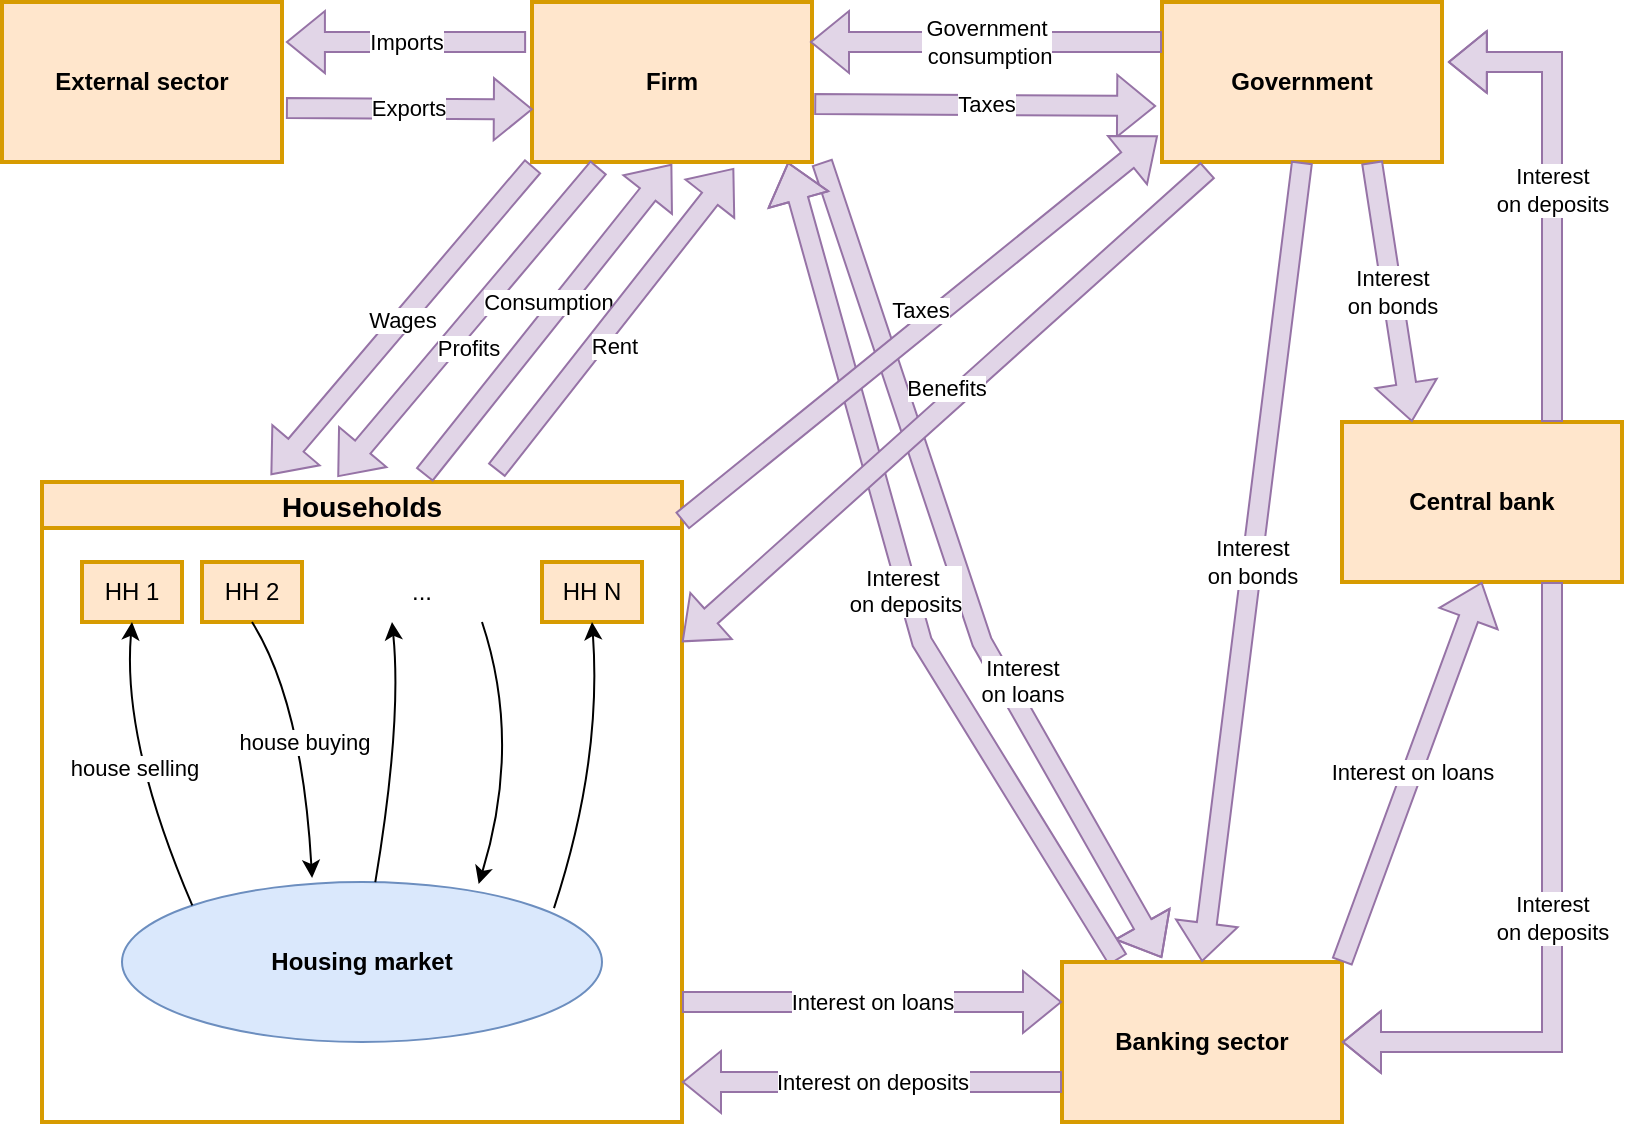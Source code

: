 <mxfile version="20.8.20" type="github">
  <diagram name="Page-1" id="2zhF82C1bgts54StES3e">
    <mxGraphModel dx="1434" dy="771" grid="1" gridSize="10" guides="1" tooltips="1" connect="1" arrows="1" fold="1" page="1" pageScale="1" pageWidth="850" pageHeight="1100" math="0" shadow="0">
      <root>
        <mxCell id="0" />
        <mxCell id="1" parent="0" />
        <mxCell id="grKAgizqmmUL7Xd6gHVJ-4" value="&lt;div&gt;Interest &lt;br&gt;&lt;/div&gt;&lt;div&gt;on loans&lt;/div&gt;" style="endArrow=classic;html=1;rounded=0;entryX=0.357;entryY=-0.025;entryDx=0;entryDy=0;shape=flexArrow;strokeWidth=1;endSize=6;targetPerimeterSpacing=0;fillColor=#e1d5e7;strokeColor=#9673a6;entryPerimeter=0;verticalAlign=top;labelBorderColor=none;fontColor=default;" edge="1" parent="1" target="zsLK717KQM9R8cQD8Umy-13">
          <mxGeometry x="0.209" y="17" width="50" height="50" relative="1" as="geometry">
            <mxPoint x="430" y="160" as="sourcePoint" />
            <mxPoint x="580" y="470" as="targetPoint" />
            <Array as="points">
              <mxPoint x="510" y="400" />
            </Array>
            <mxPoint as="offset" />
          </mxGeometry>
        </mxCell>
        <mxCell id="grKAgizqmmUL7Xd6gHVJ-5" value="&lt;div&gt;Interest&lt;/div&gt;&lt;div&gt;&amp;nbsp;on deposits&lt;/div&gt;" style="endArrow=classic;html=1;rounded=0;exitX=0.2;exitY=-0.012;exitDx=0;exitDy=0;shape=flexArrow;strokeWidth=1;endSize=6;targetPerimeterSpacing=0;fillColor=#e1d5e7;strokeColor=#9673a6;startArrow=none;startFill=0;exitPerimeter=0;entryX=0.914;entryY=1;entryDx=0;entryDy=0;entryPerimeter=0;verticalAlign=bottom;labelBorderColor=none;" edge="1" parent="1" source="zsLK717KQM9R8cQD8Umy-13" target="zsLK717KQM9R8cQD8Umy-14">
          <mxGeometry x="-0.086" y="7" width="50" height="50" relative="1" as="geometry">
            <mxPoint x="550" y="479.5" as="sourcePoint" />
            <mxPoint x="360" y="479.5" as="targetPoint" />
            <Array as="points">
              <mxPoint x="480" y="400" />
            </Array>
            <mxPoint as="offset" />
          </mxGeometry>
        </mxCell>
        <mxCell id="zsLK717KQM9R8cQD8Umy-1" value="Households" style="swimlane;fillColor=#ffe6cc;strokeColor=#d79b00;strokeWidth=2;fontSize=14;startSize=23;" parent="1" vertex="1">
          <mxGeometry x="40" y="320" width="320" height="320" as="geometry">
            <mxRectangle x="480" y="200" width="110" height="30" as="alternateBounds" />
          </mxGeometry>
        </mxCell>
        <mxCell id="zsLK717KQM9R8cQD8Umy-2" value="HH 1" style="rounded=0;whiteSpace=wrap;html=1;fillColor=#ffe6cc;strokeColor=#d79b00;strokeWidth=2;" parent="zsLK717KQM9R8cQD8Umy-1" vertex="1">
          <mxGeometry x="20" y="40" width="50" height="30" as="geometry" />
        </mxCell>
        <mxCell id="zsLK717KQM9R8cQD8Umy-4" value="HH 2" style="rounded=0;whiteSpace=wrap;html=1;fillColor=#ffe6cc;strokeColor=#d79b00;strokeWidth=2;" parent="zsLK717KQM9R8cQD8Umy-1" vertex="1">
          <mxGeometry x="80" y="40" width="50" height="30" as="geometry" />
        </mxCell>
        <mxCell id="zsLK717KQM9R8cQD8Umy-5" value="HH N" style="rounded=0;whiteSpace=wrap;html=1;fillColor=#ffe6cc;strokeColor=#d79b00;strokeWidth=2;" parent="zsLK717KQM9R8cQD8Umy-1" vertex="1">
          <mxGeometry x="250" y="40" width="50" height="30" as="geometry" />
        </mxCell>
        <mxCell id="zsLK717KQM9R8cQD8Umy-6" value="..." style="text;html=1;strokeColor=none;fillColor=none;align=center;verticalAlign=middle;whiteSpace=wrap;rounded=0;" parent="zsLK717KQM9R8cQD8Umy-1" vertex="1">
          <mxGeometry x="160" y="40" width="60" height="30" as="geometry" />
        </mxCell>
        <mxCell id="zsLK717KQM9R8cQD8Umy-7" value="&lt;b&gt;Housing market&lt;/b&gt;" style="ellipse;whiteSpace=wrap;html=1;fillColor=#dae8fc;strokeColor=#6c8ebf;" parent="zsLK717KQM9R8cQD8Umy-1" vertex="1">
          <mxGeometry x="40" y="200" width="240" height="80" as="geometry" />
        </mxCell>
        <mxCell id="zsLK717KQM9R8cQD8Umy-8" value="house selling" style="curved=1;endArrow=classic;html=1;rounded=0;exitX=0;exitY=0;exitDx=0;exitDy=0;entryX=0.5;entryY=1;entryDx=0;entryDy=0;" parent="zsLK717KQM9R8cQD8Umy-1" source="zsLK717KQM9R8cQD8Umy-7" target="zsLK717KQM9R8cQD8Umy-2" edge="1">
          <mxGeometry width="50" height="50" relative="1" as="geometry">
            <mxPoint x="70" y="120" as="sourcePoint" />
            <mxPoint x="120" y="70" as="targetPoint" />
            <Array as="points">
              <mxPoint x="40" y="130" />
            </Array>
          </mxGeometry>
        </mxCell>
        <mxCell id="zsLK717KQM9R8cQD8Umy-9" value="" style="curved=1;endArrow=classic;html=1;rounded=0;entryX=0.25;entryY=1;entryDx=0;entryDy=0;" parent="zsLK717KQM9R8cQD8Umy-1" source="zsLK717KQM9R8cQD8Umy-7" target="zsLK717KQM9R8cQD8Umy-6" edge="1">
          <mxGeometry width="50" height="50" relative="1" as="geometry">
            <mxPoint x="184" y="160" as="sourcePoint" />
            <mxPoint x="155" y="58" as="targetPoint" />
            <Array as="points">
              <mxPoint x="180" y="120" />
            </Array>
          </mxGeometry>
        </mxCell>
        <mxCell id="zsLK717KQM9R8cQD8Umy-10" value="house buying" style="curved=1;endArrow=classic;html=1;rounded=0;exitX=0.5;exitY=1;exitDx=0;exitDy=0;entryX=0.396;entryY=-0.025;entryDx=0;entryDy=0;entryPerimeter=0;" parent="zsLK717KQM9R8cQD8Umy-1" source="zsLK717KQM9R8cQD8Umy-4" target="zsLK717KQM9R8cQD8Umy-7" edge="1">
          <mxGeometry width="50" height="50" relative="1" as="geometry">
            <mxPoint x="165" y="170" as="sourcePoint" />
            <mxPoint x="185" y="80" as="targetPoint" />
            <Array as="points">
              <mxPoint x="130" y="110" />
            </Array>
          </mxGeometry>
        </mxCell>
        <mxCell id="zsLK717KQM9R8cQD8Umy-11" value="" style="curved=1;endArrow=classic;html=1;rounded=0;entryX=0.5;entryY=1;entryDx=0;entryDy=0;exitX=0.9;exitY=0.163;exitDx=0;exitDy=0;exitPerimeter=0;" parent="zsLK717KQM9R8cQD8Umy-1" source="zsLK717KQM9R8cQD8Umy-7" target="zsLK717KQM9R8cQD8Umy-5" edge="1">
          <mxGeometry width="50" height="50" relative="1" as="geometry">
            <mxPoint x="177" y="170" as="sourcePoint" />
            <mxPoint x="185" y="80" as="targetPoint" />
            <Array as="points">
              <mxPoint x="280" y="140" />
            </Array>
          </mxGeometry>
        </mxCell>
        <mxCell id="7U-eSvjGvhqrHsPkwBtt-4" value="" style="curved=1;endArrow=classic;html=1;rounded=0;entryX=0.743;entryY=0.013;entryDx=0;entryDy=0;entryPerimeter=0;exitX=1;exitY=1;exitDx=0;exitDy=0;" parent="zsLK717KQM9R8cQD8Umy-1" source="zsLK717KQM9R8cQD8Umy-6" target="zsLK717KQM9R8cQD8Umy-7" edge="1">
          <mxGeometry x="0.002" width="50" height="50" relative="1" as="geometry">
            <mxPoint x="230" y="70" as="sourcePoint" />
            <mxPoint x="201" y="188" as="targetPoint" />
            <Array as="points">
              <mxPoint x="240" y="130" />
            </Array>
            <mxPoint as="offset" />
          </mxGeometry>
        </mxCell>
        <mxCell id="zsLK717KQM9R8cQD8Umy-12" value="&lt;b&gt;Government&lt;/b&gt;" style="rounded=0;whiteSpace=wrap;html=1;fillColor=#ffe6cc;strokeColor=#d79b00;strokeWidth=2;" parent="1" vertex="1">
          <mxGeometry x="600" y="80" width="140" height="80" as="geometry" />
        </mxCell>
        <mxCell id="zsLK717KQM9R8cQD8Umy-13" value="&lt;b&gt;Banking sector&lt;/b&gt;" style="rounded=0;whiteSpace=wrap;html=1;fillColor=#ffe6cc;strokeColor=#d79b00;strokeWidth=2;" parent="1" vertex="1">
          <mxGeometry x="550" y="560" width="140" height="80" as="geometry" />
        </mxCell>
        <mxCell id="zsLK717KQM9R8cQD8Umy-14" value="&lt;b&gt;Firm&lt;/b&gt;" style="rounded=0;whiteSpace=wrap;html=1;fillColor=#ffe6cc;strokeColor=#d79b00;strokeWidth=2;" parent="1" vertex="1">
          <mxGeometry x="285" y="80" width="140" height="80" as="geometry" />
        </mxCell>
        <mxCell id="zsLK717KQM9R8cQD8Umy-15" value="&lt;b&gt;External sector&lt;/b&gt;" style="rounded=0;whiteSpace=wrap;html=1;fillColor=#ffe6cc;strokeColor=#d79b00;strokeWidth=2;" parent="1" vertex="1">
          <mxGeometry x="20" y="80" width="140" height="80" as="geometry" />
        </mxCell>
        <mxCell id="zsLK717KQM9R8cQD8Umy-16" value="Interest on loans" style="endArrow=classic;html=1;rounded=0;entryX=0;entryY=0.25;entryDx=0;entryDy=0;shape=flexArrow;strokeWidth=1;endSize=6;targetPerimeterSpacing=0;fillColor=#e1d5e7;strokeColor=#9673a6;" parent="1" target="zsLK717KQM9R8cQD8Umy-13" edge="1">
          <mxGeometry width="50" height="50" relative="1" as="geometry">
            <mxPoint x="360" y="580" as="sourcePoint" />
            <mxPoint x="450" y="370" as="targetPoint" />
          </mxGeometry>
        </mxCell>
        <mxCell id="zsLK717KQM9R8cQD8Umy-17" value="Interest on deposits" style="endArrow=classic;html=1;rounded=0;exitX=0;exitY=0.75;exitDx=0;exitDy=0;shape=flexArrow;strokeWidth=1;endSize=6;targetPerimeterSpacing=0;fillColor=#e1d5e7;strokeColor=#9673a6;startArrow=none;startFill=0;" parent="1" source="zsLK717KQM9R8cQD8Umy-13" edge="1">
          <mxGeometry width="50" height="50" relative="1" as="geometry">
            <mxPoint x="503" y="380" as="sourcePoint" />
            <mxPoint x="360" y="620" as="targetPoint" />
          </mxGeometry>
        </mxCell>
        <mxCell id="7U-eSvjGvhqrHsPkwBtt-1" value="&lt;b&gt;Central bank&lt;/b&gt;" style="rounded=0;whiteSpace=wrap;html=1;fillColor=#ffe6cc;strokeColor=#d79b00;strokeWidth=2;" parent="1" vertex="1">
          <mxGeometry x="690" y="290" width="140" height="80" as="geometry" />
        </mxCell>
        <mxCell id="7U-eSvjGvhqrHsPkwBtt-2" value="&lt;div&gt;Interest&lt;/div&gt;&lt;div&gt;on deposits&lt;/div&gt;" style="endArrow=classic;html=1;rounded=0;exitX=0.75;exitY=0;exitDx=0;exitDy=0;shape=flexArrow;strokeWidth=1;endSize=6;targetPerimeterSpacing=0;fillColor=#e1d5e7;strokeColor=#9673a6;startArrow=none;startFill=0;entryX=1.021;entryY=0.375;entryDx=0;entryDy=0;entryPerimeter=0;edgeStyle=orthogonalEdgeStyle;" parent="1" source="7U-eSvjGvhqrHsPkwBtt-1" target="zsLK717KQM9R8cQD8Umy-12" edge="1">
          <mxGeometry width="50" height="50" relative="1" as="geometry">
            <mxPoint x="730" y="310" as="sourcePoint" />
            <mxPoint x="780" y="200" as="targetPoint" />
            <Array as="points">
              <mxPoint x="795" y="110" />
            </Array>
          </mxGeometry>
        </mxCell>
        <mxCell id="7U-eSvjGvhqrHsPkwBtt-5" value="Imports" style="endArrow=classic;html=1;rounded=0;exitX=-0.021;exitY=0.113;exitDx=0;exitDy=0;shape=flexArrow;strokeWidth=1;endSize=6;targetPerimeterSpacing=0;fillColor=#e1d5e7;strokeColor=#9673a6;startArrow=none;startFill=0;entryX=1.014;entryY=0.113;entryDx=0;entryDy=0;entryPerimeter=0;exitPerimeter=0;" parent="1" edge="1">
          <mxGeometry width="50" height="50" relative="1" as="geometry">
            <mxPoint x="282.06" y="100.04" as="sourcePoint" />
            <mxPoint x="161.96" y="100.04" as="targetPoint" />
          </mxGeometry>
        </mxCell>
        <mxCell id="7U-eSvjGvhqrHsPkwBtt-6" value="Exports" style="endArrow=classic;html=1;rounded=0;shape=flexArrow;strokeWidth=1;endSize=6;targetPerimeterSpacing=0;fillColor=#e1d5e7;strokeColor=#9673a6;startArrow=none;startFill=0;entryX=0.003;entryY=0.671;entryDx=0;entryDy=0;entryPerimeter=0;exitX=1.014;exitY=0.663;exitDx=0;exitDy=0;exitPerimeter=0;" parent="1" source="zsLK717KQM9R8cQD8Umy-15" target="zsLK717KQM9R8cQD8Umy-14" edge="1">
          <mxGeometry width="50" height="50" relative="1" as="geometry">
            <mxPoint x="170" y="130" as="sourcePoint" />
            <mxPoint x="220" y="150" as="targetPoint" />
          </mxGeometry>
        </mxCell>
        <mxCell id="7U-eSvjGvhqrHsPkwBtt-7" value="&lt;div&gt;Government&lt;/div&gt;&lt;div&gt;&amp;nbsp;consumption&lt;/div&gt;" style="endArrow=classic;html=1;rounded=0;exitX=0;exitY=0.25;exitDx=0;exitDy=0;shape=flexArrow;strokeWidth=1;endSize=6;targetPerimeterSpacing=0;fillColor=#e1d5e7;strokeColor=#9673a6;startArrow=none;startFill=0;entryX=1;entryY=0.25;entryDx=0;entryDy=0;" parent="1" source="zsLK717KQM9R8cQD8Umy-12" edge="1">
          <mxGeometry width="50" height="50" relative="1" as="geometry">
            <mxPoint x="559.0" y="100" as="sourcePoint" />
            <mxPoint x="424.0" y="100.0" as="targetPoint" />
          </mxGeometry>
        </mxCell>
        <mxCell id="7U-eSvjGvhqrHsPkwBtt-8" value="Taxes" style="endArrow=classic;html=1;rounded=0;exitX=1.008;exitY=0.637;exitDx=0;exitDy=0;shape=flexArrow;strokeWidth=1;endSize=6;targetPerimeterSpacing=0;fillColor=#e1d5e7;strokeColor=#9673a6;startArrow=none;startFill=0;exitPerimeter=0;entryX=-0.021;entryY=0.65;entryDx=0;entryDy=0;entryPerimeter=0;" parent="1" source="zsLK717KQM9R8cQD8Umy-14" target="zsLK717KQM9R8cQD8Umy-12" edge="1">
          <mxGeometry width="50" height="50" relative="1" as="geometry">
            <mxPoint x="569.0" y="200" as="sourcePoint" />
            <mxPoint x="610" y="130" as="targetPoint" />
          </mxGeometry>
        </mxCell>
        <mxCell id="7U-eSvjGvhqrHsPkwBtt-9" value="Wages" style="endArrow=classic;html=1;rounded=0;exitX=0.097;exitY=1.025;exitDx=0;exitDy=0;shape=flexArrow;strokeWidth=1;endSize=6;targetPerimeterSpacing=0;fillColor=#e1d5e7;strokeColor=#9673a6;startArrow=none;startFill=0;entryX=0.398;entryY=-0.011;entryDx=0;entryDy=0;entryPerimeter=0;exitPerimeter=0;" parent="1" edge="1">
          <mxGeometry width="50" height="50" relative="1" as="geometry">
            <mxPoint x="285.58" y="162" as="sourcePoint" />
            <mxPoint x="154.36" y="316.48" as="targetPoint" />
          </mxGeometry>
        </mxCell>
        <mxCell id="7U-eSvjGvhqrHsPkwBtt-10" value="&lt;div&gt;Profits&lt;/div&gt;" style="endArrow=classic;html=1;rounded=0;shape=flexArrow;strokeWidth=1;endSize=6;targetPerimeterSpacing=0;fillColor=#e1d5e7;strokeColor=#9673a6;startArrow=none;startFill=0;entryX=0.54;entryY=-0.008;entryDx=0;entryDy=0;entryPerimeter=0;exitX=0.417;exitY=1.033;exitDx=0;exitDy=0;exitPerimeter=0;verticalAlign=top;" parent="1" edge="1">
          <mxGeometry x="0.003" width="50" height="50" relative="1" as="geometry">
            <mxPoint x="318.38" y="162.64" as="sourcePoint" />
            <mxPoint x="187.8" y="317.44" as="targetPoint" />
            <mxPoint as="offset" />
          </mxGeometry>
        </mxCell>
        <mxCell id="7U-eSvjGvhqrHsPkwBtt-11" value="&lt;div&gt;Consumption&lt;/div&gt;" style="endArrow=classic;html=1;rounded=0;shape=flexArrow;strokeWidth=1;endSize=6;targetPerimeterSpacing=0;fillColor=#e1d5e7;strokeColor=#9673a6;startArrow=none;startFill=0;entryX=0.75;entryY=1;entryDx=0;entryDy=0;exitX=0.691;exitY=-0.014;exitDx=0;exitDy=0;exitPerimeter=0;verticalAlign=bottom;" parent="1" edge="1">
          <mxGeometry width="50" height="50" relative="1" as="geometry">
            <mxPoint x="231.12" y="316.52" as="sourcePoint" />
            <mxPoint x="355" y="161" as="targetPoint" />
          </mxGeometry>
        </mxCell>
        <mxCell id="7U-eSvjGvhqrHsPkwBtt-12" value="&lt;div&gt;Interest&lt;/div&gt;&lt;div&gt;on bonds&lt;br&gt;&lt;/div&gt;" style="endArrow=classic;html=1;rounded=0;shape=flexArrow;strokeWidth=1;endSize=6;targetPerimeterSpacing=0;fillColor=#e1d5e7;strokeColor=#9673a6;startArrow=none;startFill=0;entryX=0.5;entryY=0;entryDx=0;entryDy=0;sourcePerimeterSpacing=0;startSize=0;exitX=0.5;exitY=1;exitDx=0;exitDy=0;" parent="1" source="zsLK717KQM9R8cQD8Umy-12" target="zsLK717KQM9R8cQD8Umy-13" edge="1">
          <mxGeometry width="50" height="50" relative="1" as="geometry">
            <mxPoint x="560" y="390" as="sourcePoint" />
            <mxPoint x="470" y="339" as="targetPoint" />
          </mxGeometry>
        </mxCell>
        <mxCell id="7U-eSvjGvhqrHsPkwBtt-14" value="Taxes" style="endArrow=classic;html=1;rounded=0;shape=flexArrow;strokeWidth=1;endSize=6;targetPerimeterSpacing=0;fillColor=#e1d5e7;strokeColor=#9673a6;startArrow=none;startFill=0;entryX=-0.015;entryY=0.835;entryDx=0;entryDy=0;exitX=1;exitY=0.061;exitDx=0;exitDy=0;exitPerimeter=0;verticalAlign=bottom;entryPerimeter=0;" parent="1" source="zsLK717KQM9R8cQD8Umy-1" target="zsLK717KQM9R8cQD8Umy-12" edge="1">
          <mxGeometry width="50" height="50" relative="1" as="geometry">
            <mxPoint x="410" y="370" as="sourcePoint" />
            <mxPoint x="500" y="164" as="targetPoint" />
          </mxGeometry>
        </mxCell>
        <mxCell id="7U-eSvjGvhqrHsPkwBtt-15" value="&lt;div&gt;Benefits&lt;/div&gt;" style="endArrow=classic;html=1;rounded=0;strokeWidth=1;targetPerimeterSpacing=0;fillColor=#e1d5e7;strokeColor=#9673a6;startArrow=none;startFill=0;verticalAlign=bottom;movable=1;resizable=1;rotatable=1;deletable=1;editable=1;locked=0;connectable=1;shape=flexArrow;exitX=0.164;exitY=1.05;exitDx=0;exitDy=0;exitPerimeter=0;entryX=1;entryY=0.25;entryDx=0;entryDy=0;" parent="1" source="zsLK717KQM9R8cQD8Umy-12" target="zsLK717KQM9R8cQD8Umy-1" edge="1">
          <mxGeometry width="50" height="50" relative="1" as="geometry">
            <mxPoint x="650" y="190" as="sourcePoint" />
            <mxPoint x="390" y="390" as="targetPoint" />
          </mxGeometry>
        </mxCell>
        <mxCell id="7U-eSvjGvhqrHsPkwBtt-17" value="&lt;div&gt;Interest&lt;/div&gt;&lt;div&gt;on deposits&lt;/div&gt;" style="endArrow=classic;html=1;rounded=0;exitX=0.75;exitY=1;exitDx=0;exitDy=0;shape=flexArrow;strokeWidth=1;endSize=6;targetPerimeterSpacing=0;fillColor=#e1d5e7;strokeColor=#9673a6;startArrow=none;startFill=0;entryX=1;entryY=0.5;entryDx=0;entryDy=0;edgeStyle=orthogonalEdgeStyle;" parent="1" source="7U-eSvjGvhqrHsPkwBtt-1" target="zsLK717KQM9R8cQD8Umy-13" edge="1">
          <mxGeometry width="50" height="50" relative="1" as="geometry">
            <mxPoint x="761" y="430" as="sourcePoint" />
            <mxPoint x="744" y="263" as="targetPoint" />
          </mxGeometry>
        </mxCell>
        <mxCell id="grKAgizqmmUL7Xd6gHVJ-1" value="Interest on loans" style="endArrow=classic;html=1;rounded=0;entryX=0.5;entryY=1;entryDx=0;entryDy=0;shape=flexArrow;strokeWidth=1;endSize=6;targetPerimeterSpacing=0;fillColor=#e1d5e7;strokeColor=#9673a6;exitX=1;exitY=0;exitDx=0;exitDy=0;" edge="1" parent="1" source="zsLK717KQM9R8cQD8Umy-13" target="7U-eSvjGvhqrHsPkwBtt-1">
          <mxGeometry width="50" height="50" relative="1" as="geometry">
            <mxPoint x="510" y="480" as="sourcePoint" />
            <mxPoint x="680" y="490" as="targetPoint" />
          </mxGeometry>
        </mxCell>
        <mxCell id="grKAgizqmmUL7Xd6gHVJ-2" value="&lt;div&gt;Interest&lt;/div&gt;&lt;div&gt;on bonds&lt;br&gt;&lt;/div&gt;" style="endArrow=classic;html=1;rounded=0;shape=flexArrow;strokeWidth=1;endSize=6;targetPerimeterSpacing=0;fillColor=#e1d5e7;strokeColor=#9673a6;startArrow=none;startFill=0;entryX=0.25;entryY=0;entryDx=0;entryDy=0;sourcePerimeterSpacing=0;startSize=0;exitX=0.75;exitY=1;exitDx=0;exitDy=0;" edge="1" parent="1" source="zsLK717KQM9R8cQD8Umy-12" target="7U-eSvjGvhqrHsPkwBtt-1">
          <mxGeometry width="50" height="50" relative="1" as="geometry">
            <mxPoint x="680" y="250" as="sourcePoint" />
            <mxPoint x="650" y="570" as="targetPoint" />
          </mxGeometry>
        </mxCell>
        <mxCell id="grKAgizqmmUL7Xd6gHVJ-3" value="Rent" style="endArrow=classic;html=1;rounded=0;shape=flexArrow;strokeWidth=1;endSize=6;targetPerimeterSpacing=0;fillColor=#e1d5e7;strokeColor=#9673a6;startArrow=none;startFill=0;exitX=0.813;exitY=-0.018;exitDx=0;exitDy=0;exitPerimeter=0;verticalAlign=top;entryX=0.957;entryY=1.038;entryDx=0;entryDy=0;entryPerimeter=0;" edge="1" parent="1">
          <mxGeometry width="50" height="50" relative="1" as="geometry">
            <mxPoint x="267.16" y="314.24" as="sourcePoint" />
            <mxPoint x="385.98" y="163.04" as="targetPoint" />
          </mxGeometry>
        </mxCell>
      </root>
    </mxGraphModel>
  </diagram>
</mxfile>
